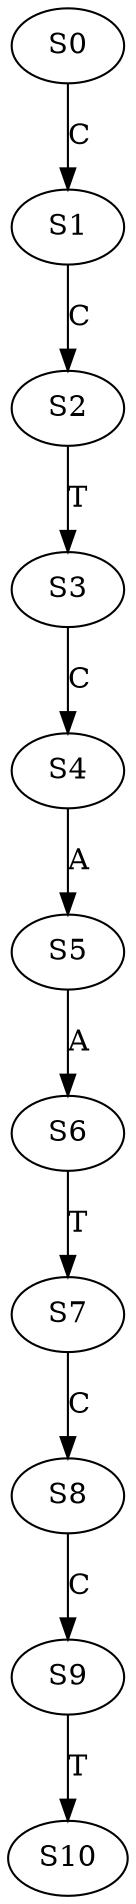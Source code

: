strict digraph  {
	S0 -> S1 [ label = C ];
	S1 -> S2 [ label = C ];
	S2 -> S3 [ label = T ];
	S3 -> S4 [ label = C ];
	S4 -> S5 [ label = A ];
	S5 -> S6 [ label = A ];
	S6 -> S7 [ label = T ];
	S7 -> S8 [ label = C ];
	S8 -> S9 [ label = C ];
	S9 -> S10 [ label = T ];
}
